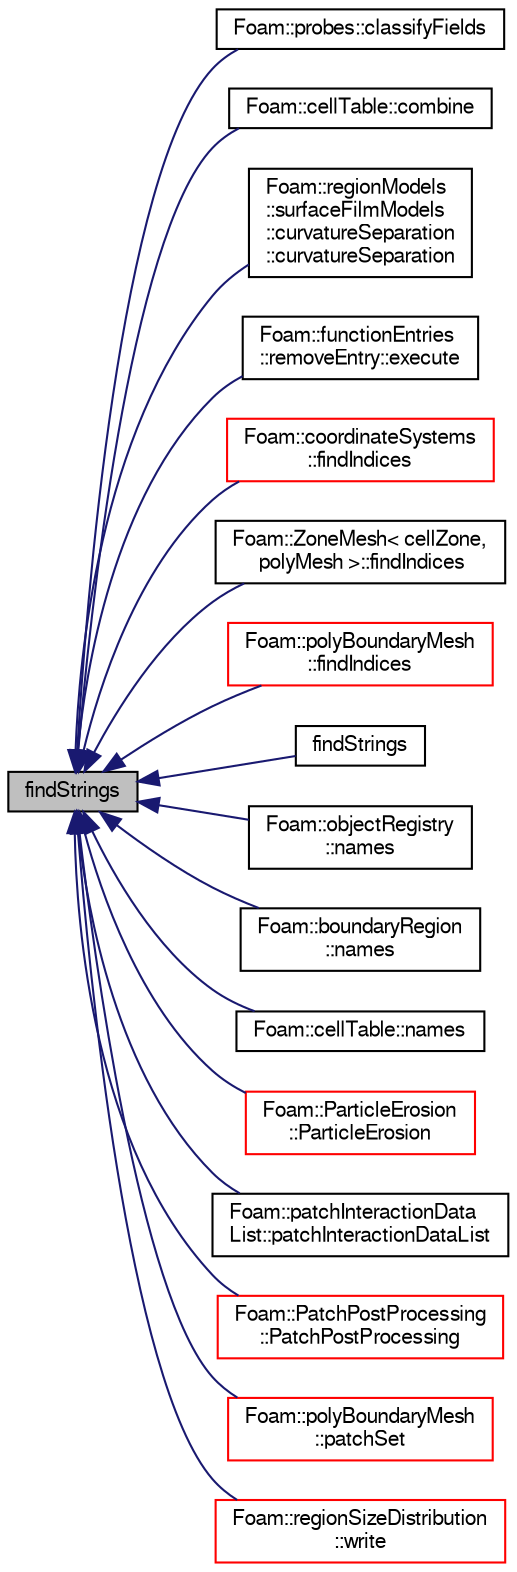 digraph "findStrings"
{
  bgcolor="transparent";
  edge [fontname="FreeSans",fontsize="10",labelfontname="FreeSans",labelfontsize="10"];
  node [fontname="FreeSans",fontsize="10",shape=record];
  rankdir="LR";
  Node125236 [label="findStrings",height=0.2,width=0.4,color="black", fillcolor="grey75", style="filled", fontcolor="black"];
  Node125236 -> Node125237 [dir="back",color="midnightblue",fontsize="10",style="solid",fontname="FreeSans"];
  Node125237 [label="Foam::probes::classifyFields",height=0.2,width=0.4,color="black",URL="$a29266.html#a4923f8e22bf9fec1b5adc07ac7356639",tooltip="Classify field types, returns the number of fields. "];
  Node125236 -> Node125238 [dir="back",color="midnightblue",fontsize="10",style="solid",fontname="FreeSans"];
  Node125238 [label="Foam::cellTable::combine",height=0.2,width=0.4,color="black",URL="$a21342.html#a8f772dc348dc8f16911640a1c4157cb2",tooltip="Combine tableIds together. "];
  Node125236 -> Node125239 [dir="back",color="midnightblue",fontsize="10",style="solid",fontname="FreeSans"];
  Node125239 [label="Foam::regionModels\l::surfaceFilmModels\l::curvatureSeparation\l::curvatureSeparation",height=0.2,width=0.4,color="black",URL="$a29094.html#a9222f6abd6732386986265a43f56ea30",tooltip="Construct from surface film model. "];
  Node125236 -> Node125240 [dir="back",color="midnightblue",fontsize="10",style="solid",fontname="FreeSans"];
  Node125240 [label="Foam::functionEntries\l::removeEntry::execute",height=0.2,width=0.4,color="black",URL="$a26054.html#a0aa3070c44783d911c1f7924042f1cea",tooltip="Execute the functionEntry in a sub-dict context. "];
  Node125236 -> Node125241 [dir="back",color="midnightblue",fontsize="10",style="solid",fontname="FreeSans"];
  Node125241 [label="Foam::coordinateSystems\l::findIndices",height=0.2,width=0.4,color="red",URL="$a25014.html#a521a5e3446791e3aeffed145db6b1b5f",tooltip="Find and return indices for all matches. "];
  Node125236 -> Node125245 [dir="back",color="midnightblue",fontsize="10",style="solid",fontname="FreeSans"];
  Node125245 [label="Foam::ZoneMesh\< cellZone,\l polyMesh \>::findIndices",height=0.2,width=0.4,color="black",URL="$a27522.html#a7a46d489425be65e2f61533ee7a77b87",tooltip="Return zone indices for all matches. "];
  Node125236 -> Node125246 [dir="back",color="midnightblue",fontsize="10",style="solid",fontname="FreeSans"];
  Node125246 [label="Foam::polyBoundaryMesh\l::findIndices",height=0.2,width=0.4,color="red",URL="$a27402.html#a3e15652c7db41cd0638d8a95cc9075e5",tooltip="Return patch indices for all matches. Optionally matches patchGroups. "];
  Node125236 -> Node125397 [dir="back",color="midnightblue",fontsize="10",style="solid",fontname="FreeSans"];
  Node125397 [label="findStrings",height=0.2,width=0.4,color="black",URL="$a21124.html#aeb80123a0882a78e8c9ed1a66860d4af",tooltip="Return list indices for strings matching the regular expression. "];
  Node125236 -> Node125398 [dir="back",color="midnightblue",fontsize="10",style="solid",fontname="FreeSans"];
  Node125398 [label="Foam::objectRegistry\l::names",height=0.2,width=0.4,color="black",URL="$a26326.html#a6f7fd9db8e7aa2e44b1a585dd558f734"];
  Node125236 -> Node125399 [dir="back",color="midnightblue",fontsize="10",style="solid",fontname="FreeSans"];
  Node125399 [label="Foam::boundaryRegion\l::names",height=0.2,width=0.4,color="black",URL="$a21338.html#a10f8668fa9e0a4ee9e6cefc52ad40f97",tooltip="Return a Map of (id => names) selected by patterns. "];
  Node125236 -> Node125400 [dir="back",color="midnightblue",fontsize="10",style="solid",fontname="FreeSans"];
  Node125400 [label="Foam::cellTable::names",height=0.2,width=0.4,color="black",URL="$a21342.html#a10f8668fa9e0a4ee9e6cefc52ad40f97",tooltip="Return a Map of (id => names) selected by patterns. "];
  Node125236 -> Node125401 [dir="back",color="midnightblue",fontsize="10",style="solid",fontname="FreeSans"];
  Node125401 [label="Foam::ParticleErosion\l::ParticleErosion",height=0.2,width=0.4,color="red",URL="$a23986.html#af862d1f9fc1c1329ac6c1c3ee1871b03",tooltip="Construct from dictionary. "];
  Node125236 -> Node125403 [dir="back",color="midnightblue",fontsize="10",style="solid",fontname="FreeSans"];
  Node125403 [label="Foam::patchInteractionData\lList::patchInteractionDataList",height=0.2,width=0.4,color="black",URL="$a24178.html#a6ceb0b9c160f0dffd9ce6257b8521a8f",tooltip="Construct from Istream. "];
  Node125236 -> Node125404 [dir="back",color="midnightblue",fontsize="10",style="solid",fontname="FreeSans"];
  Node125404 [label="Foam::PatchPostProcessing\l::PatchPostProcessing",height=0.2,width=0.4,color="red",URL="$a23998.html#a39d7727e0fbc503605e0e3e4ef6b79e9",tooltip="Construct from dictionary. "];
  Node125236 -> Node125406 [dir="back",color="midnightblue",fontsize="10",style="solid",fontname="FreeSans"];
  Node125406 [label="Foam::polyBoundaryMesh\l::patchSet",height=0.2,width=0.4,color="red",URL="$a27402.html#abe10e35312c29750b51357d9058ca8be",tooltip="Return the set of patch IDs corresponding to the given names. "];
  Node125236 -> Node125615 [dir="back",color="midnightblue",fontsize="10",style="solid",fontname="FreeSans"];
  Node125615 [label="Foam::regionSizeDistribution\l::write",height=0.2,width=0.4,color="red",URL="$a28766.html#aac759501cf6c7895a70eecbef0226ae1",tooltip="Calculate the regionSizeDistribution and write. "];
}
